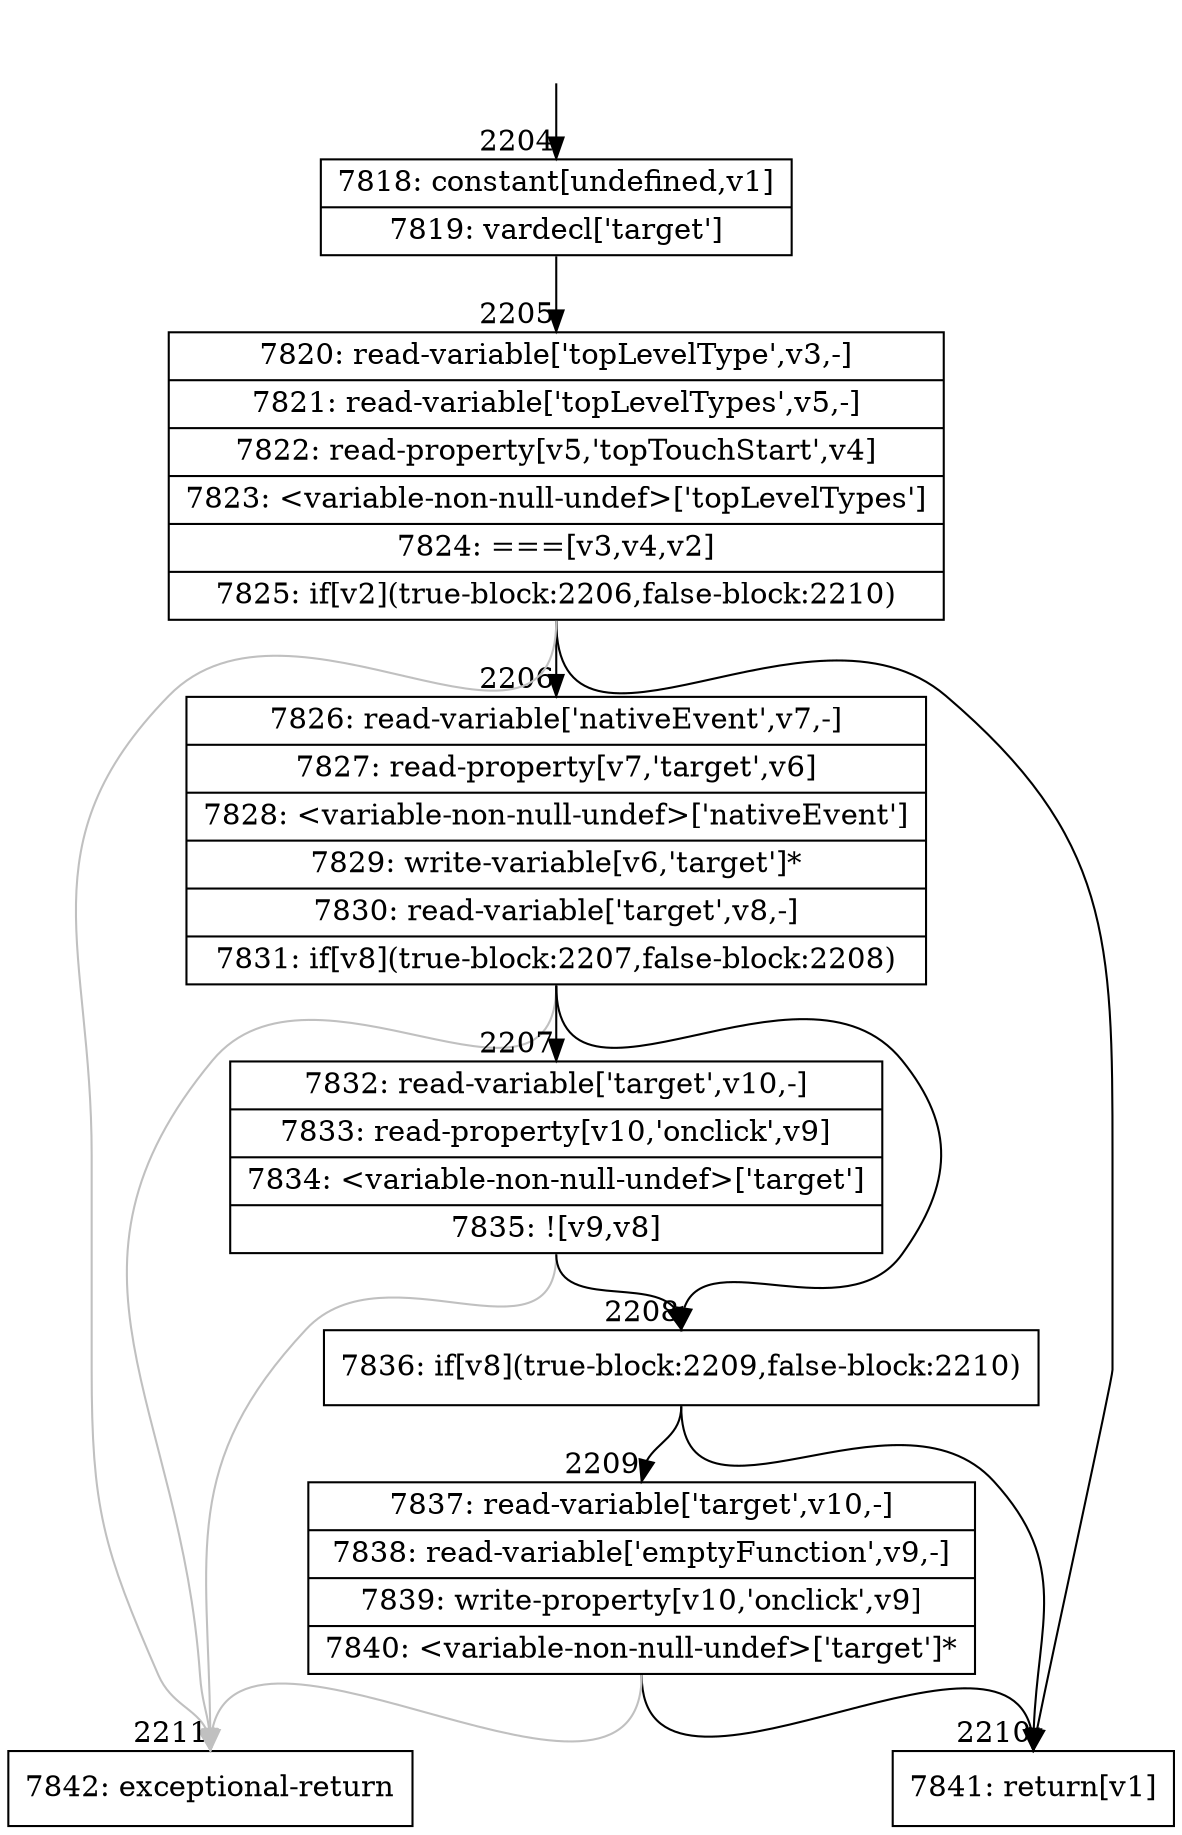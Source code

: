 digraph {
rankdir="TD"
BB_entry158[shape=none,label=""];
BB_entry158 -> BB2204 [tailport=s, headport=n, headlabel="    2204"]
BB2204 [shape=record label="{7818: constant[undefined,v1]|7819: vardecl['target']}" ] 
BB2204 -> BB2205 [tailport=s, headport=n, headlabel="      2205"]
BB2205 [shape=record label="{7820: read-variable['topLevelType',v3,-]|7821: read-variable['topLevelTypes',v5,-]|7822: read-property[v5,'topTouchStart',v4]|7823: \<variable-non-null-undef\>['topLevelTypes']|7824: ===[v3,v4,v2]|7825: if[v2](true-block:2206,false-block:2210)}" ] 
BB2205 -> BB2206 [tailport=s, headport=n, headlabel="      2206"]
BB2205 -> BB2210 [tailport=s, headport=n, headlabel="      2210"]
BB2205 -> BB2211 [tailport=s, headport=n, color=gray, headlabel="      2211"]
BB2206 [shape=record label="{7826: read-variable['nativeEvent',v7,-]|7827: read-property[v7,'target',v6]|7828: \<variable-non-null-undef\>['nativeEvent']|7829: write-variable[v6,'target']*|7830: read-variable['target',v8,-]|7831: if[v8](true-block:2207,false-block:2208)}" ] 
BB2206 -> BB2208 [tailport=s, headport=n, headlabel="      2208"]
BB2206 -> BB2207 [tailport=s, headport=n, headlabel="      2207"]
BB2206 -> BB2211 [tailport=s, headport=n, color=gray]
BB2207 [shape=record label="{7832: read-variable['target',v10,-]|7833: read-property[v10,'onclick',v9]|7834: \<variable-non-null-undef\>['target']|7835: ![v9,v8]}" ] 
BB2207 -> BB2208 [tailport=s, headport=n]
BB2207 -> BB2211 [tailport=s, headport=n, color=gray]
BB2208 [shape=record label="{7836: if[v8](true-block:2209,false-block:2210)}" ] 
BB2208 -> BB2209 [tailport=s, headport=n, headlabel="      2209"]
BB2208 -> BB2210 [tailport=s, headport=n]
BB2209 [shape=record label="{7837: read-variable['target',v10,-]|7838: read-variable['emptyFunction',v9,-]|7839: write-property[v10,'onclick',v9]|7840: \<variable-non-null-undef\>['target']*}" ] 
BB2209 -> BB2210 [tailport=s, headport=n]
BB2209 -> BB2211 [tailport=s, headport=n, color=gray]
BB2210 [shape=record label="{7841: return[v1]}" ] 
BB2211 [shape=record label="{7842: exceptional-return}" ] 
//#$~ 4150
}
